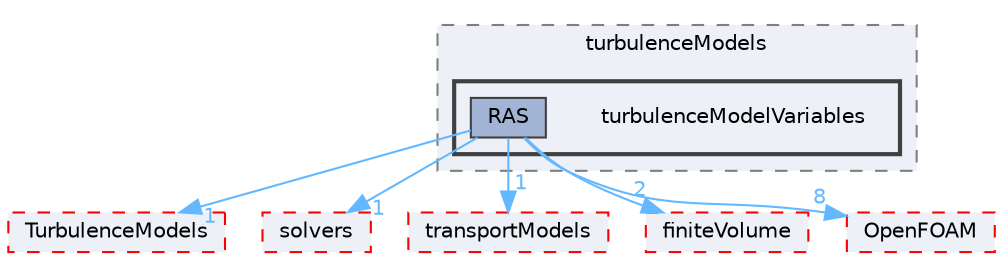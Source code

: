 digraph "src/optimisation/adjointOptimisation/adjoint/turbulenceModels/turbulenceModelVariables"
{
 // LATEX_PDF_SIZE
  bgcolor="transparent";
  edge [fontname=Helvetica,fontsize=10,labelfontname=Helvetica,labelfontsize=10];
  node [fontname=Helvetica,fontsize=10,shape=box,height=0.2,width=0.4];
  compound=true
  subgraph clusterdir_65c5a1cbdce3964d4a2bd5a2c0168e6b {
    graph [ bgcolor="#edf0f7", pencolor="grey50", label="turbulenceModels", fontname=Helvetica,fontsize=10 style="filled,dashed", URL="dir_65c5a1cbdce3964d4a2bd5a2c0168e6b.html",tooltip=""]
  subgraph clusterdir_3e59f9fa29d9fbd3d58e9384844662be {
    graph [ bgcolor="#edf0f7", pencolor="grey25", label="", fontname=Helvetica,fontsize=10 style="filled,bold", URL="dir_3e59f9fa29d9fbd3d58e9384844662be.html",tooltip=""]
    dir_3e59f9fa29d9fbd3d58e9384844662be [shape=plaintext, label="turbulenceModelVariables"];
  dir_0d3b4d17d2476179137ac5a7e531956f [label="RAS", fillcolor="#a2b4d6", color="grey25", style="filled", URL="dir_0d3b4d17d2476179137ac5a7e531956f.html",tooltip=""];
  }
  }
  dir_1eda626aeac0f0ad2848c36acaa5d501 [label="TurbulenceModels", fillcolor="#edf0f7", color="red", style="filled,dashed", URL="dir_1eda626aeac0f0ad2848c36acaa5d501.html",tooltip=""];
  dir_f1ea2e00111d8324be054b4e32e6ee53 [label="solvers", fillcolor="#edf0f7", color="red", style="filled,dashed", URL="dir_f1ea2e00111d8324be054b4e32e6ee53.html",tooltip=""];
  dir_9415e59289a6feeb24164dafa70a594f [label="transportModels", fillcolor="#edf0f7", color="red", style="filled,dashed", URL="dir_9415e59289a6feeb24164dafa70a594f.html",tooltip=""];
  dir_9bd15774b555cf7259a6fa18f99fe99b [label="finiteVolume", fillcolor="#edf0f7", color="red", style="filled,dashed", URL="dir_9bd15774b555cf7259a6fa18f99fe99b.html",tooltip=""];
  dir_c5473ff19b20e6ec4dfe5c310b3778a8 [label="OpenFOAM", fillcolor="#edf0f7", color="red", style="filled,dashed", URL="dir_c5473ff19b20e6ec4dfe5c310b3778a8.html",tooltip=""];
  dir_0d3b4d17d2476179137ac5a7e531956f->dir_9bd15774b555cf7259a6fa18f99fe99b [headlabel="2", labeldistance=1.5 headhref="dir_003194_001387.html" href="dir_003194_001387.html" color="steelblue1" fontcolor="steelblue1"];
  dir_0d3b4d17d2476179137ac5a7e531956f->dir_c5473ff19b20e6ec4dfe5c310b3778a8 [headlabel="8", labeldistance=1.5 headhref="dir_003194_002695.html" href="dir_003194_002695.html" color="steelblue1" fontcolor="steelblue1"];
  dir_0d3b4d17d2476179137ac5a7e531956f->dir_f1ea2e00111d8324be054b4e32e6ee53 [headlabel="1", labeldistance=1.5 headhref="dir_003194_003659.html" href="dir_003194_003659.html" color="steelblue1" fontcolor="steelblue1"];
  dir_0d3b4d17d2476179137ac5a7e531956f->dir_9415e59289a6feeb24164dafa70a594f [headlabel="1", labeldistance=1.5 headhref="dir_003194_004112.html" href="dir_003194_004112.html" color="steelblue1" fontcolor="steelblue1"];
  dir_0d3b4d17d2476179137ac5a7e531956f->dir_1eda626aeac0f0ad2848c36acaa5d501 [headlabel="1", labeldistance=1.5 headhref="dir_003194_004143.html" href="dir_003194_004143.html" color="steelblue1" fontcolor="steelblue1"];
}

